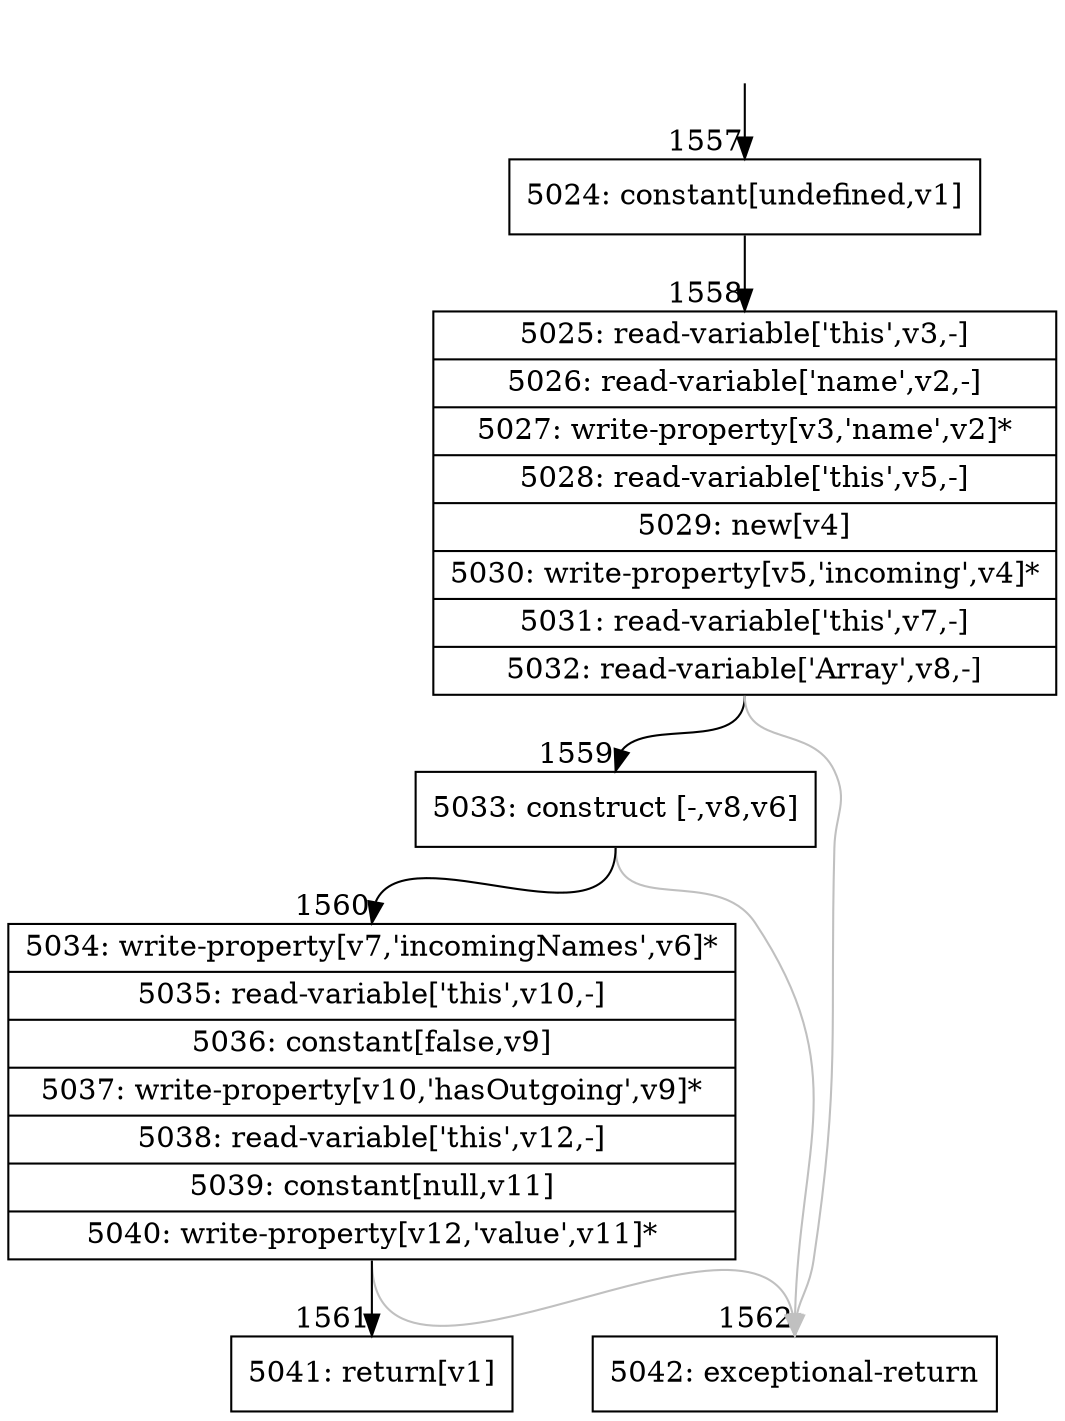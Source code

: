 digraph {
rankdir="TD"
BB_entry117[shape=none,label=""];
BB_entry117 -> BB1557 [tailport=s, headport=n, headlabel="    1557"]
BB1557 [shape=record label="{5024: constant[undefined,v1]}" ] 
BB1557 -> BB1558 [tailport=s, headport=n, headlabel="      1558"]
BB1558 [shape=record label="{5025: read-variable['this',v3,-]|5026: read-variable['name',v2,-]|5027: write-property[v3,'name',v2]*|5028: read-variable['this',v5,-]|5029: new[v4]|5030: write-property[v5,'incoming',v4]*|5031: read-variable['this',v7,-]|5032: read-variable['Array',v8,-]}" ] 
BB1558 -> BB1559 [tailport=s, headport=n, headlabel="      1559"]
BB1558 -> BB1562 [tailport=s, headport=n, color=gray, headlabel="      1562"]
BB1559 [shape=record label="{5033: construct [-,v8,v6]}" ] 
BB1559 -> BB1560 [tailport=s, headport=n, headlabel="      1560"]
BB1559 -> BB1562 [tailport=s, headport=n, color=gray]
BB1560 [shape=record label="{5034: write-property[v7,'incomingNames',v6]*|5035: read-variable['this',v10,-]|5036: constant[false,v9]|5037: write-property[v10,'hasOutgoing',v9]*|5038: read-variable['this',v12,-]|5039: constant[null,v11]|5040: write-property[v12,'value',v11]*}" ] 
BB1560 -> BB1561 [tailport=s, headport=n, headlabel="      1561"]
BB1560 -> BB1562 [tailport=s, headport=n, color=gray]
BB1561 [shape=record label="{5041: return[v1]}" ] 
BB1562 [shape=record label="{5042: exceptional-return}" ] 
//#$~ 2065
}
